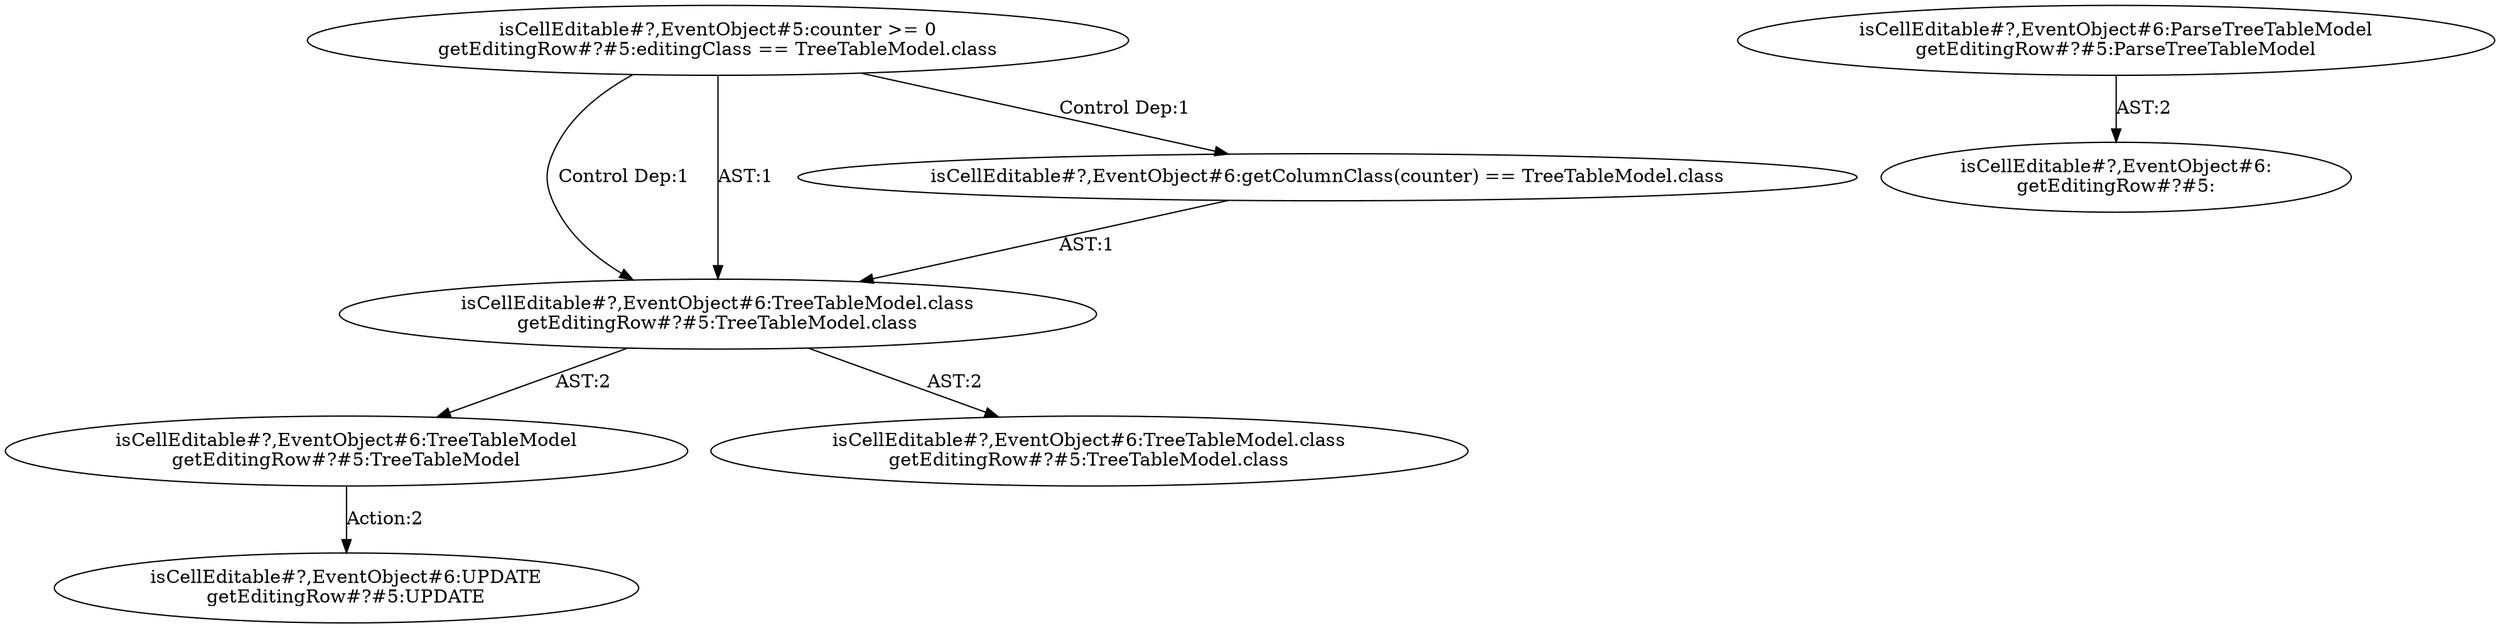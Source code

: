 digraph "Pattern" {
0 [label="isCellEditable#?,EventObject#6:UPDATE
getEditingRow#?#5:UPDATE" shape=ellipse]
1 [label="isCellEditable#?,EventObject#6:TreeTableModel
getEditingRow#?#5:TreeTableModel" shape=ellipse]
2 [label="isCellEditable#?,EventObject#6:TreeTableModel.class
getEditingRow#?#5:TreeTableModel.class" shape=ellipse]
3 [label="isCellEditable#?,EventObject#5:counter >= 0
getEditingRow#?#5:editingClass == TreeTableModel.class" shape=ellipse]
4 [label="isCellEditable#?,EventObject#6:getColumnClass(counter) == TreeTableModel.class" shape=ellipse]
5 [label="isCellEditable#?,EventObject#6:TreeTableModel.class
getEditingRow#?#5:TreeTableModel.class" shape=ellipse]
6 [label="isCellEditable#?,EventObject#6:ParseTreeTableModel
getEditingRow#?#5:ParseTreeTableModel" shape=ellipse]
7 [label="isCellEditable#?,EventObject#6:
getEditingRow#?#5:" shape=ellipse]
1 -> 0 [label="Action:2"];
2 -> 1 [label="AST:2"];
2 -> 5 [label="AST:2"];
3 -> 2 [label="Control Dep:1"];
3 -> 4 [label="Control Dep:1"];
3 -> 2 [label="AST:1"];
4 -> 2 [label="AST:1"];
6 -> 7 [label="AST:2"];
}